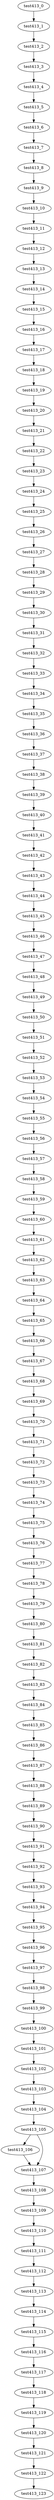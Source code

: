 digraph G {
test413_0->test413_1;
test413_1->test413_2;
test413_2->test413_3;
test413_3->test413_4;
test413_4->test413_5;
test413_5->test413_6;
test413_6->test413_7;
test413_7->test413_8;
test413_8->test413_9;
test413_9->test413_10;
test413_10->test413_11;
test413_11->test413_12;
test413_12->test413_13;
test413_13->test413_14;
test413_14->test413_15;
test413_15->test413_16;
test413_16->test413_17;
test413_17->test413_18;
test413_18->test413_19;
test413_19->test413_20;
test413_20->test413_21;
test413_21->test413_22;
test413_22->test413_23;
test413_23->test413_24;
test413_24->test413_25;
test413_25->test413_26;
test413_26->test413_27;
test413_27->test413_28;
test413_28->test413_29;
test413_29->test413_30;
test413_30->test413_31;
test413_31->test413_32;
test413_32->test413_33;
test413_33->test413_34;
test413_34->test413_35;
test413_35->test413_36;
test413_36->test413_37;
test413_37->test413_38;
test413_38->test413_39;
test413_39->test413_40;
test413_40->test413_41;
test413_41->test413_42;
test413_42->test413_43;
test413_43->test413_44;
test413_44->test413_45;
test413_45->test413_46;
test413_46->test413_47;
test413_47->test413_48;
test413_48->test413_49;
test413_49->test413_50;
test413_50->test413_51;
test413_51->test413_52;
test413_52->test413_53;
test413_53->test413_54;
test413_54->test413_55;
test413_55->test413_56;
test413_56->test413_57;
test413_57->test413_58;
test413_58->test413_59;
test413_59->test413_60;
test413_60->test413_61;
test413_61->test413_62;
test413_62->test413_63;
test413_63->test413_64;
test413_64->test413_65;
test413_65->test413_66;
test413_66->test413_67;
test413_67->test413_68;
test413_68->test413_69;
test413_69->test413_70;
test413_70->test413_71;
test413_71->test413_72;
test413_72->test413_73;
test413_73->test413_74;
test413_74->test413_75;
test413_75->test413_76;
test413_76->test413_77;
test413_77->test413_78;
test413_78->test413_79;
test413_79->test413_80;
test413_80->test413_81;
test413_81->test413_82;
test413_82->test413_83;
test413_83->test413_84;
test413_84->test413_85;
test413_85->test413_86;
test413_86->test413_87;
test413_87->test413_88;
test413_88->test413_89;
test413_89->test413_90;
test413_90->test413_91;
test413_91->test413_92;
test413_92->test413_93;
test413_93->test413_94;
test413_94->test413_95;
test413_95->test413_96;
test413_96->test413_97;
test413_97->test413_98;
test413_98->test413_99;
test413_99->test413_100;
test413_100->test413_101;
test413_101->test413_102;
test413_102->test413_103;
test413_103->test413_104;
test413_104->test413_105;
test413_105->test413_106;
test413_105->test413_107;
test413_106->test413_107;
test413_107->test413_108;
test413_108->test413_109;
test413_109->test413_110;
test413_110->test413_111;
test413_111->test413_112;
test413_112->test413_113;
test413_113->test413_114;
test413_114->test413_115;
test413_115->test413_116;
test413_116->test413_117;
test413_117->test413_118;
test413_118->test413_119;
test413_119->test413_120;
test413_120->test413_121;
test413_121->test413_122;
test413_122->test413_123;

}

